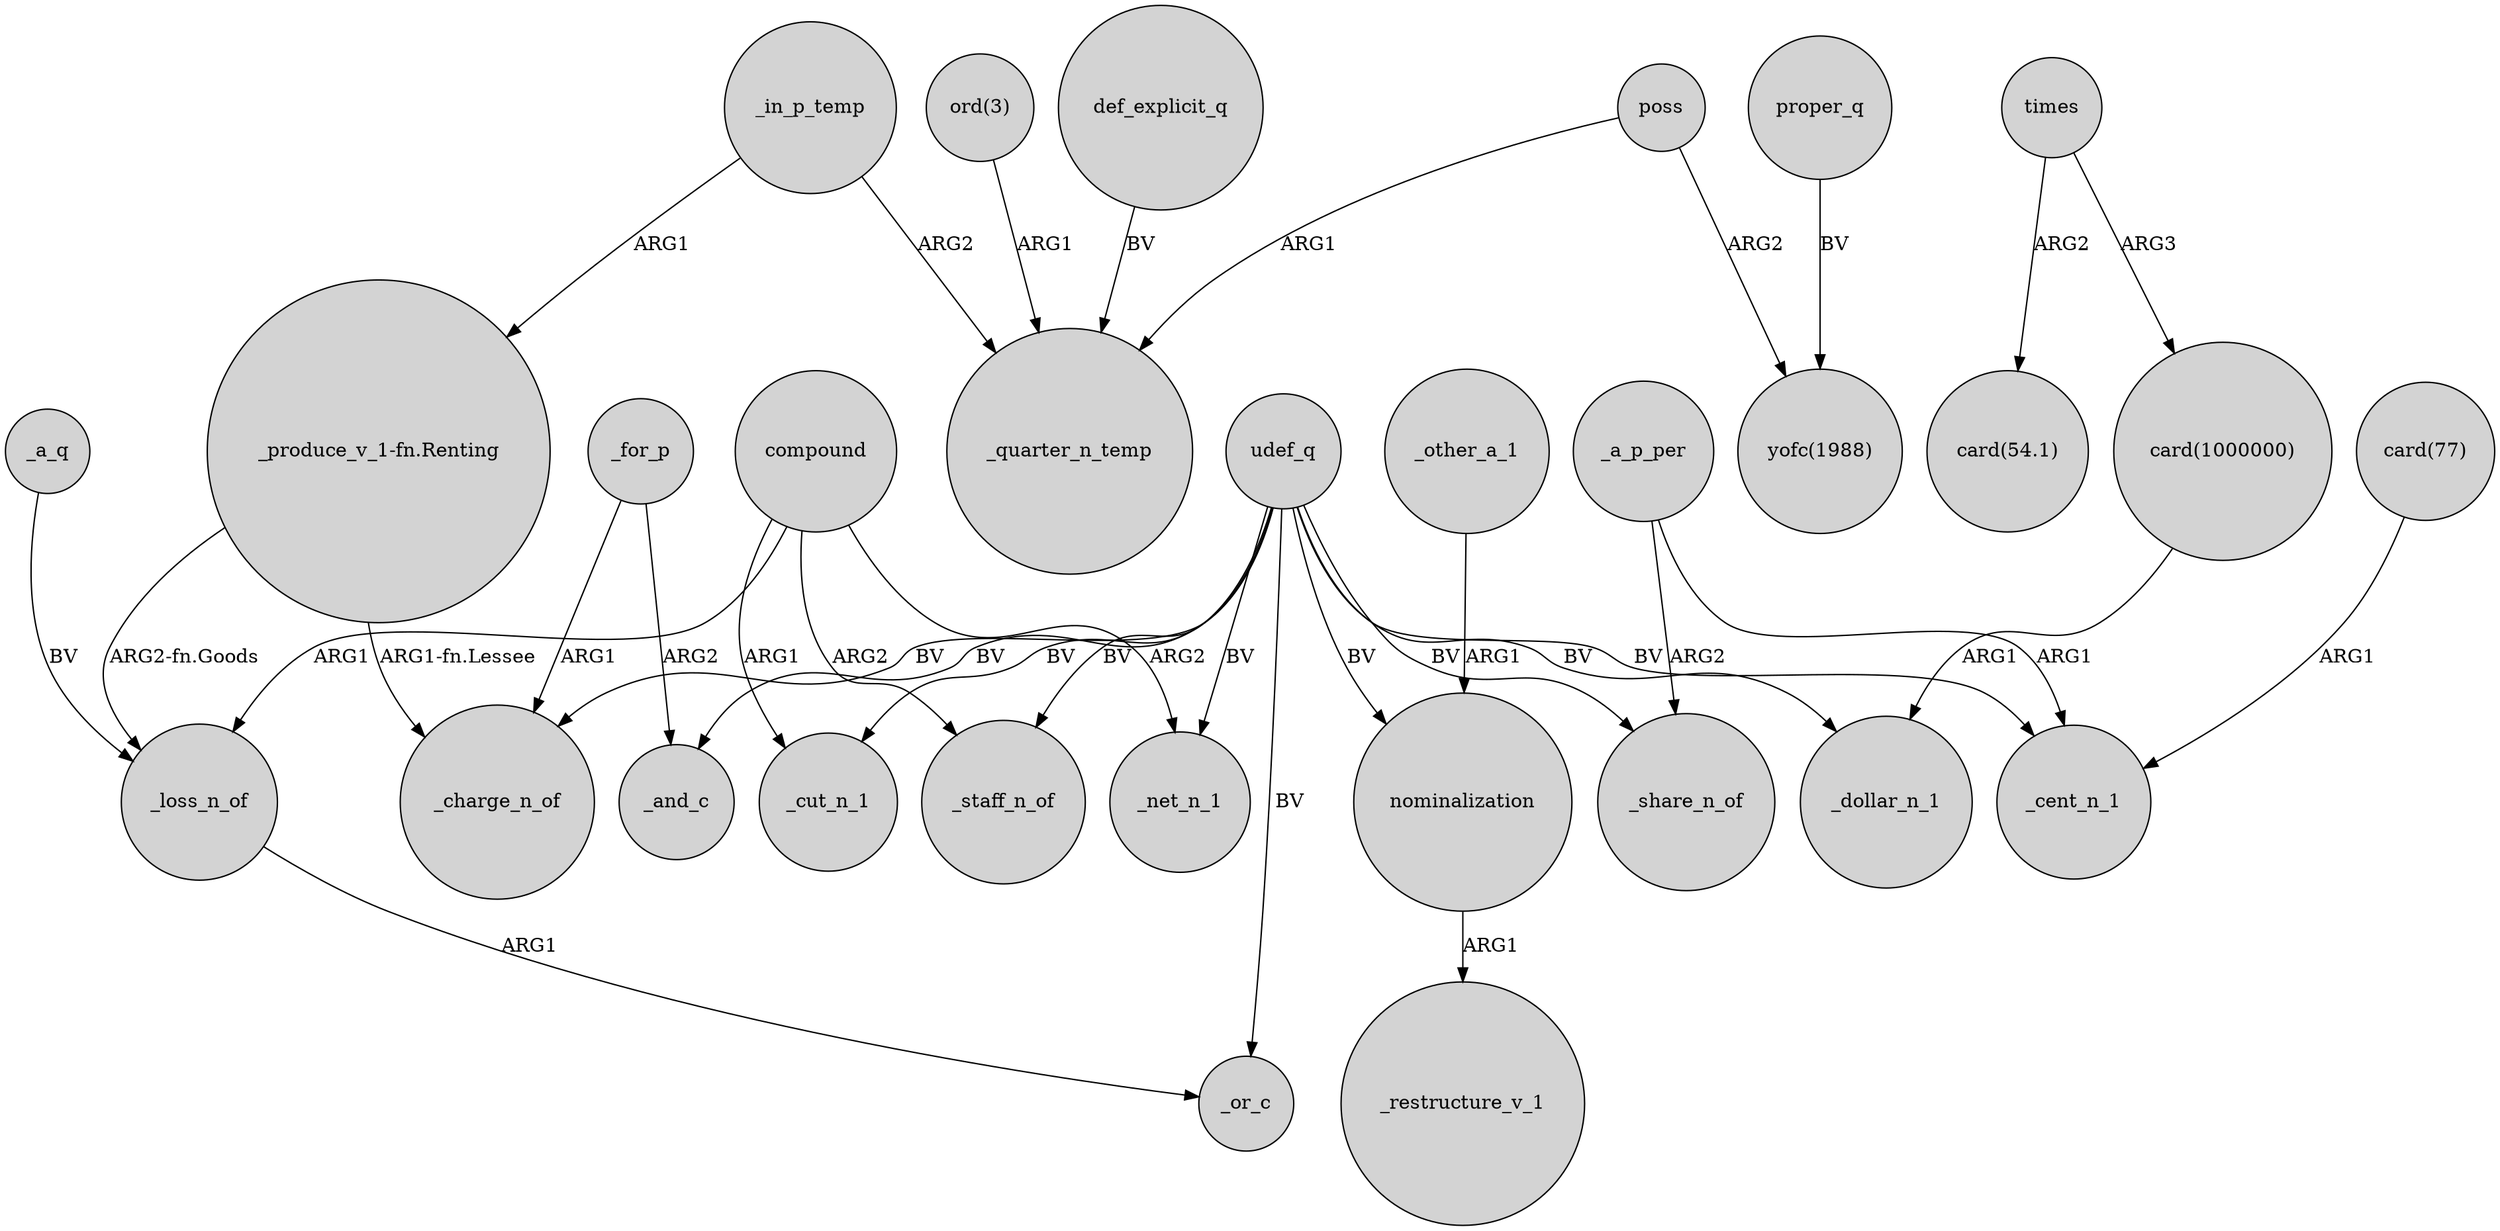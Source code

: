 digraph {
	node [shape=circle style=filled]
	_a_q -> _loss_n_of [label=BV]
	_in_p_temp -> _quarter_n_temp [label=ARG2]
	udef_q -> _cut_n_1 [label=BV]
	compound -> _cut_n_1 [label=ARG1]
	"ord(3)" -> _quarter_n_temp [label=ARG1]
	compound -> _net_n_1 [label=ARG2]
	udef_q -> _staff_n_of [label=BV]
	_a_p_per -> _cent_n_1 [label=ARG1]
	udef_q -> nominalization [label=BV]
	times -> "card(1000000)" [label=ARG3]
	_for_p -> _charge_n_of [label=ARG1]
	udef_q -> _and_c [label=BV]
	udef_q -> _cent_n_1 [label=BV]
	udef_q -> _or_c [label=BV]
	compound -> _loss_n_of [label=ARG1]
	nominalization -> _restructure_v_1 [label=ARG1]
	_a_p_per -> _share_n_of [label=ARG2]
	times -> "card(54.1)" [label=ARG2]
	udef_q -> _share_n_of [label=BV]
	udef_q -> _net_n_1 [label=BV]
	def_explicit_q -> _quarter_n_temp [label=BV]
	udef_q -> _dollar_n_1 [label=BV]
	"card(1000000)" -> _dollar_n_1 [label=ARG1]
	udef_q -> _charge_n_of [label=BV]
	proper_q -> "yofc(1988)" [label=BV]
	poss -> _quarter_n_temp [label=ARG1]
	_loss_n_of -> _or_c [label=ARG1]
	_other_a_1 -> nominalization [label=ARG1]
	compound -> _staff_n_of [label=ARG2]
	"_produce_v_1-fn.Renting" -> _loss_n_of [label="ARG2-fn.Goods"]
	"_produce_v_1-fn.Renting" -> _charge_n_of [label="ARG1-fn.Lessee"]
	"card(77)" -> _cent_n_1 [label=ARG1]
	_in_p_temp -> "_produce_v_1-fn.Renting" [label=ARG1]
	poss -> "yofc(1988)" [label=ARG2]
	_for_p -> _and_c [label=ARG2]
}
